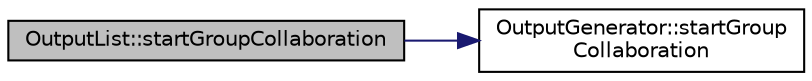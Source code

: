 digraph "OutputList::startGroupCollaboration"
{
 // LATEX_PDF_SIZE
  edge [fontname="Helvetica",fontsize="10",labelfontname="Helvetica",labelfontsize="10"];
  node [fontname="Helvetica",fontsize="10",shape=record];
  rankdir="LR";
  Node1 [label="OutputList::startGroupCollaboration",height=0.2,width=0.4,color="black", fillcolor="grey75", style="filled", fontcolor="black",tooltip=" "];
  Node1 -> Node2 [color="midnightblue",fontsize="10",style="solid",fontname="Helvetica"];
  Node2 [label="OutputGenerator::startGroup\lCollaboration",height=0.2,width=0.4,color="black", fillcolor="white", style="filled",URL="$classOutputGenerator.html#a5c001113ef669b2043a9abbf1326f286",tooltip=" "];
}
